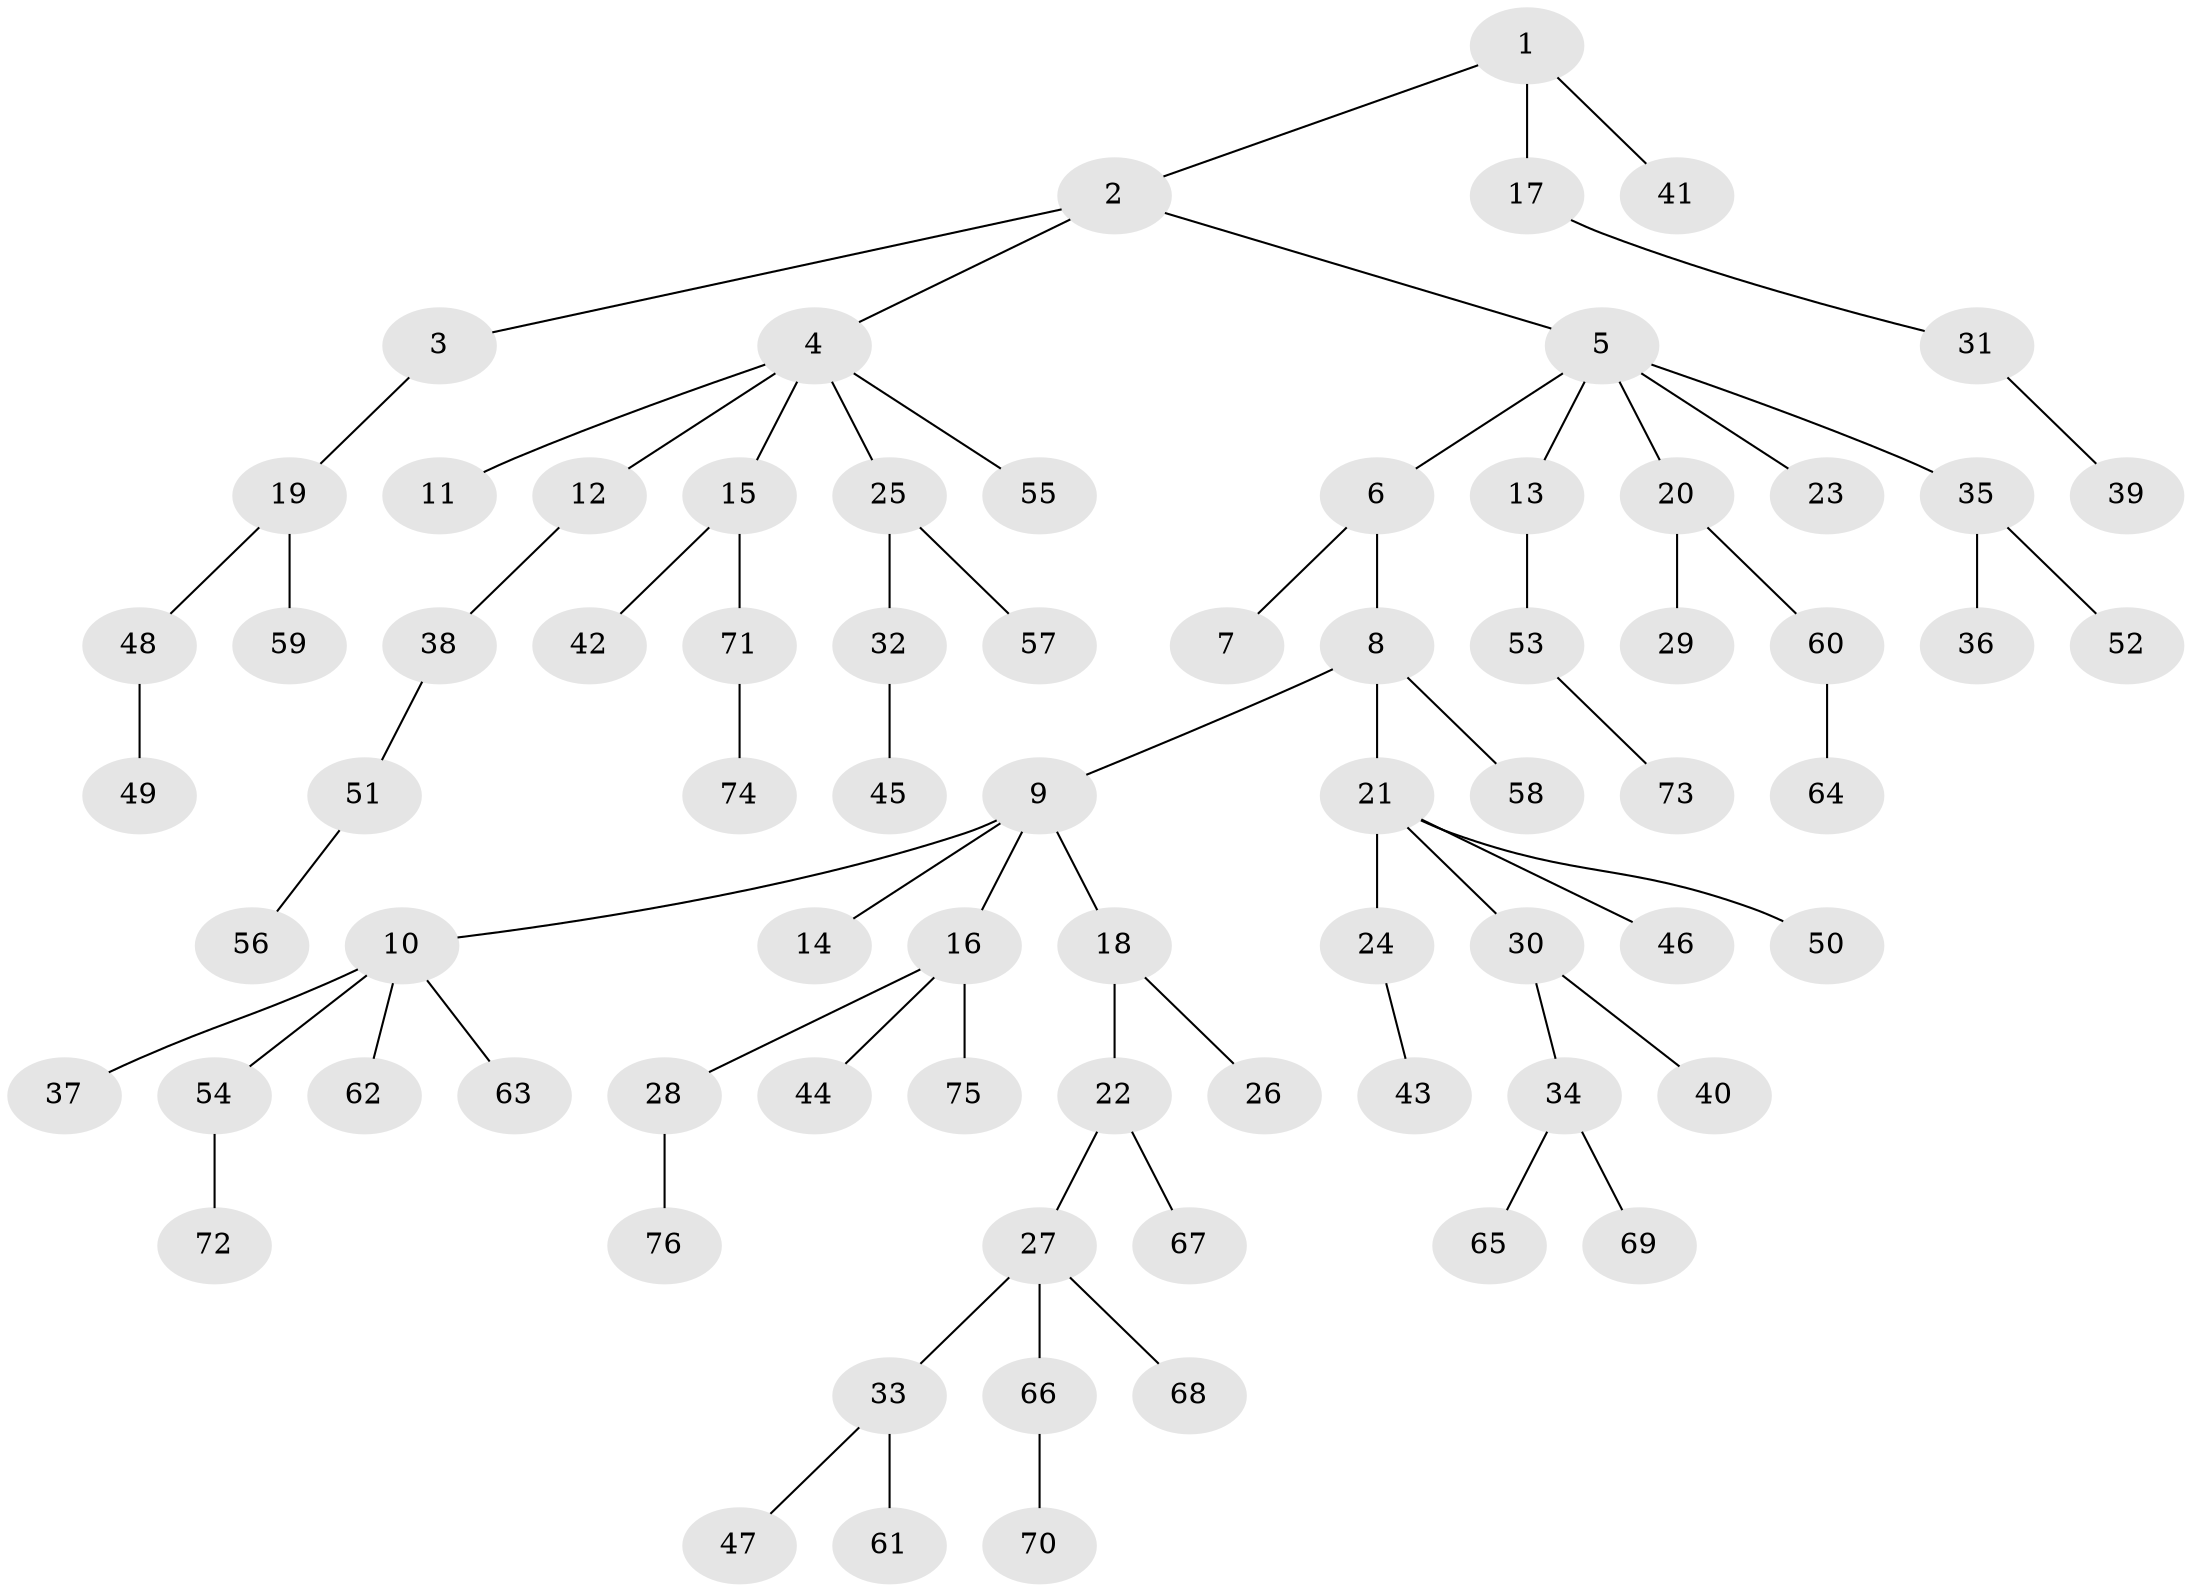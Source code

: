 // Generated by graph-tools (version 1.1) at 2025/37/03/09/25 02:37:08]
// undirected, 76 vertices, 75 edges
graph export_dot {
graph [start="1"]
  node [color=gray90,style=filled];
  1;
  2;
  3;
  4;
  5;
  6;
  7;
  8;
  9;
  10;
  11;
  12;
  13;
  14;
  15;
  16;
  17;
  18;
  19;
  20;
  21;
  22;
  23;
  24;
  25;
  26;
  27;
  28;
  29;
  30;
  31;
  32;
  33;
  34;
  35;
  36;
  37;
  38;
  39;
  40;
  41;
  42;
  43;
  44;
  45;
  46;
  47;
  48;
  49;
  50;
  51;
  52;
  53;
  54;
  55;
  56;
  57;
  58;
  59;
  60;
  61;
  62;
  63;
  64;
  65;
  66;
  67;
  68;
  69;
  70;
  71;
  72;
  73;
  74;
  75;
  76;
  1 -- 2;
  1 -- 17;
  1 -- 41;
  2 -- 3;
  2 -- 4;
  2 -- 5;
  3 -- 19;
  4 -- 11;
  4 -- 12;
  4 -- 15;
  4 -- 25;
  4 -- 55;
  5 -- 6;
  5 -- 13;
  5 -- 20;
  5 -- 23;
  5 -- 35;
  6 -- 7;
  6 -- 8;
  8 -- 9;
  8 -- 21;
  8 -- 58;
  9 -- 10;
  9 -- 14;
  9 -- 16;
  9 -- 18;
  10 -- 37;
  10 -- 54;
  10 -- 62;
  10 -- 63;
  12 -- 38;
  13 -- 53;
  15 -- 42;
  15 -- 71;
  16 -- 28;
  16 -- 44;
  16 -- 75;
  17 -- 31;
  18 -- 22;
  18 -- 26;
  19 -- 48;
  19 -- 59;
  20 -- 29;
  20 -- 60;
  21 -- 24;
  21 -- 30;
  21 -- 46;
  21 -- 50;
  22 -- 27;
  22 -- 67;
  24 -- 43;
  25 -- 32;
  25 -- 57;
  27 -- 33;
  27 -- 66;
  27 -- 68;
  28 -- 76;
  30 -- 34;
  30 -- 40;
  31 -- 39;
  32 -- 45;
  33 -- 47;
  33 -- 61;
  34 -- 65;
  34 -- 69;
  35 -- 36;
  35 -- 52;
  38 -- 51;
  48 -- 49;
  51 -- 56;
  53 -- 73;
  54 -- 72;
  60 -- 64;
  66 -- 70;
  71 -- 74;
}
